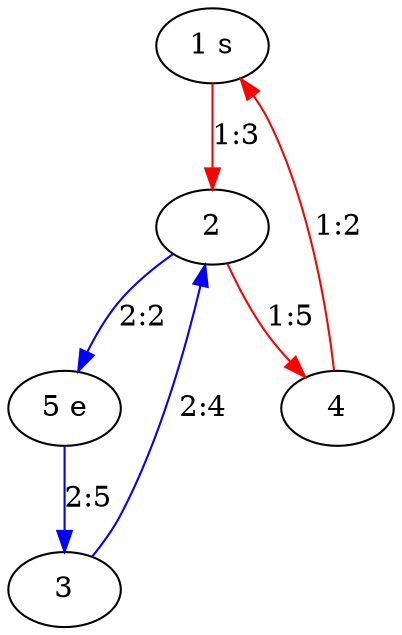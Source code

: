 digraph "instance-1" {
	1 [label="1 s"]
	5 [label="5 e"]
	2 [label=2]
	1 -> 2 [label="1:3" color=red weight=3]
	4 [label=4]
	2 -> 4 [label="1:5" color=red weight=5]
	4 -> 1 [label="1:2" color=red weight=2]
	3 [label=3]
	3 -> 2 [label="2:4" color=blue weight=4]
	2 -> 5 [label="2:2" color=blue weight=2]
	5 -> 3 [label="2:5" color=blue weight=5]
}
